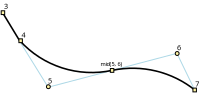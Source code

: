 <?xml version="1.0" encoding="UTF-8"?>
<dia:diagram xmlns:dia="http://www.lysator.liu.se/~alla/dia/"><dia:layer name="Background" visible="true"><dia:object type="Standard - Line" version="0" id="O0"><dia:attribute name="obj_pos"><dia:point val="2.416,5.764"/></dia:attribute><dia:attribute name="obj_bb"><dia:rectangle val="1.511,4.308;2.471,5.819"/></dia:attribute><dia:attribute name="conn_endpoints"><dia:point val="2.416,5.764"/><dia:point val="1.566,4.363"/></dia:attribute><dia:attribute name="numcp"><dia:int val="1"/></dia:attribute><dia:attribute name="line_width"><dia:real val="0.08"/></dia:attribute></dia:object><dia:object type="Standard - Line" version="0" id="O1"><dia:attribute name="obj_pos"><dia:point val="2.391,5.746"/></dia:attribute><dia:attribute name="obj_bb"><dia:rectangle val="2.37,5.725;3.849,8.084"/></dia:attribute><dia:attribute name="conn_endpoints"><dia:point val="2.391,5.746"/><dia:point val="3.828,8.064"/></dia:attribute><dia:attribute name="numcp"><dia:int val="1"/></dia:attribute><dia:attribute name="line_color"><dia:color val="#add8e6"/></dia:attribute><dia:attribute name="line_width"><dia:real val="0.03"/></dia:attribute></dia:object><dia:object type="Standard - Line" version="0" id="O2"><dia:attribute name="obj_pos"><dia:point val="10.278,6.376"/></dia:attribute><dia:attribute name="obj_bb"><dia:rectangle val="3.797,6.358;10.297,8.095"/></dia:attribute><dia:attribute name="conn_endpoints"><dia:point val="10.278,6.376"/><dia:point val="3.816,8.076"/></dia:attribute><dia:attribute name="numcp"><dia:int val="1"/></dia:attribute><dia:attribute name="line_color"><dia:color val="#add8e6"/></dia:attribute><dia:attribute name="line_width"><dia:real val="0.03"/></dia:attribute></dia:object><dia:object type="Standard - Arc" version="0" id="O3"><dia:attribute name="obj_pos"><dia:point val="2.411,5.74"/></dia:attribute><dia:attribute name="obj_bb"><dia:rectangle val="2.36,5.69;7.097,7.378"/></dia:attribute><dia:attribute name="conn_endpoints"><dia:point val="2.411,5.74"/><dia:point val="7.047,7.226"/></dia:attribute><dia:attribute name="curve_distance"><dia:real val="0.654"/></dia:attribute><dia:attribute name="line_width"><dia:real val="0.08"/></dia:attribute><dia:connections><dia:connection handle="1" to="O2" connection="0"/></dia:connections></dia:object><dia:object type="Standard - Arc" version="0" id="O4"><dia:attribute name="obj_pos"><dia:point val="7.047,7.226"/></dia:attribute><dia:attribute name="obj_bb"><dia:rectangle val="6.999,7.083;11.242,8.281"/></dia:attribute><dia:attribute name="conn_endpoints"><dia:point val="7.047,7.226"/><dia:point val="11.193,8.233"/></dia:attribute><dia:attribute name="curve_distance"><dia:real val="-0.479"/></dia:attribute><dia:attribute name="line_width"><dia:real val="0.08"/></dia:attribute><dia:connections><dia:connection handle="0" to="O2" connection="0"/></dia:connections></dia:object><dia:object type="Standard - Text" version="0" id="O5"><dia:attribute name="obj_pos"><dia:point val="2.599,5.581"/></dia:attribute><dia:attribute name="obj_bb"><dia:rectangle val="2.487,5.168;2.699,5.756"/></dia:attribute><dia:attribute name="text"><dia:composite type="text"><dia:attribute name="string"><dia:string>#4#</dia:string></dia:attribute><dia:attribute name="font"><dia:font family="sans" style="0" name="Courier"/></dia:attribute><dia:attribute name="height"><dia:real val="0.45"/></dia:attribute><dia:attribute name="pos"><dia:point val="2.599,5.581"/></dia:attribute><dia:attribute name="color"><dia:color val="#000000"/></dia:attribute><dia:attribute name="alignment"><dia:enum val="1"/></dia:attribute></dia:composite></dia:attribute></dia:object><dia:object type="Standard - Ellipse" version="0" id="O6"><dia:attribute name="obj_pos"><dia:point val="3.747,7.949"/></dia:attribute><dia:attribute name="obj_bb"><dia:rectangle val="3.737,7.939;3.95,8.154"/></dia:attribute><dia:attribute name="elem_corner"><dia:point val="3.747,7.949"/></dia:attribute><dia:attribute name="elem_width"><dia:real val="0.193"/></dia:attribute><dia:attribute name="elem_height"><dia:real val="0.195"/></dia:attribute><dia:attribute name="border_width"><dia:real val="0.02"/></dia:attribute><dia:attribute name="inner_color"><dia:color val="#fff4a4"/></dia:attribute></dia:object><dia:object type="Standard - Text" version="0" id="O7"><dia:attribute name="obj_pos"><dia:point val="3.93,7.885"/></dia:attribute><dia:attribute name="obj_bb"><dia:rectangle val="3.817,7.472;4.03,8.06"/></dia:attribute><dia:attribute name="text"><dia:composite type="text"><dia:attribute name="string"><dia:string>#5#</dia:string></dia:attribute><dia:attribute name="font"><dia:font family="sans" style="0" name="Courier"/></dia:attribute><dia:attribute name="height"><dia:real val="0.45"/></dia:attribute><dia:attribute name="pos"><dia:point val="3.93,7.885"/></dia:attribute><dia:attribute name="color"><dia:color val="#000000"/></dia:attribute><dia:attribute name="alignment"><dia:enum val="1"/></dia:attribute></dia:composite></dia:attribute></dia:object><dia:object type="Standard - Line" version="0" id="O8"><dia:attribute name="obj_pos"><dia:point val="10.274,6.384"/></dia:attribute><dia:attribute name="obj_bb"><dia:rectangle val="10.254,6.364;11.186,8.246"/></dia:attribute><dia:attribute name="conn_endpoints"><dia:point val="10.274,6.384"/><dia:point val="11.166,8.226"/></dia:attribute><dia:attribute name="numcp"><dia:int val="1"/></dia:attribute><dia:attribute name="line_color"><dia:color val="#add8e6"/></dia:attribute><dia:attribute name="line_width"><dia:real val="0.03"/></dia:attribute></dia:object><dia:object type="Standard - Box" version="0" id="O9"><dia:attribute name="obj_pos"><dia:point val="6.942,7.138"/></dia:attribute><dia:attribute name="obj_bb"><dia:rectangle val="6.932,7.128;7.126,7.336"/></dia:attribute><dia:attribute name="elem_corner"><dia:point val="6.942,7.138"/></dia:attribute><dia:attribute name="elem_width"><dia:real val="0.174"/></dia:attribute><dia:attribute name="elem_height"><dia:real val="0.189"/></dia:attribute><dia:attribute name="border_width"><dia:real val="0.02"/></dia:attribute><dia:attribute name="inner_color"><dia:color val="#fff4a4"/></dia:attribute><dia:attribute name="show_background"><dia:boolean val="true"/></dia:attribute></dia:object><dia:object type="Standard - Text" version="0" id="O10"><dia:attribute name="obj_pos"><dia:point val="6.997,7.016"/></dia:attribute><dia:attribute name="obj_bb"><dia:rectangle val="6.497,6.706;7.507,7.186"/></dia:attribute><dia:attribute name="text"><dia:composite type="text"><dia:attribute name="string"><dia:string>#mid(5, 6)#</dia:string></dia:attribute><dia:attribute name="font"><dia:font family="sans" style="0" name="Courier"/></dia:attribute><dia:attribute name="height"><dia:real val="0.35"/></dia:attribute><dia:attribute name="pos"><dia:point val="6.997,7.016"/></dia:attribute><dia:attribute name="color"><dia:color val="#000000"/></dia:attribute><dia:attribute name="alignment"><dia:enum val="1"/></dia:attribute></dia:composite></dia:attribute></dia:object><dia:object type="Standard - Text" version="0" id="O11"><dia:attribute name="obj_pos"><dia:point val="11.283,8.033"/></dia:attribute><dia:attribute name="obj_bb"><dia:rectangle val="11.171,7.62;11.383,8.208"/></dia:attribute><dia:attribute name="text"><dia:composite type="text"><dia:attribute name="string"><dia:string>#7#</dia:string></dia:attribute><dia:attribute name="font"><dia:font family="sans" style="0" name="Courier"/></dia:attribute><dia:attribute name="height"><dia:real val="0.45"/></dia:attribute><dia:attribute name="pos"><dia:point val="11.283,8.033"/></dia:attribute><dia:attribute name="color"><dia:color val="#000000"/></dia:attribute><dia:attribute name="alignment"><dia:enum val="1"/></dia:attribute></dia:composite></dia:attribute></dia:object><dia:object type="Standard - Text" version="0" id="O12"><dia:attribute name="obj_pos"><dia:point val="1.722,4.146"/></dia:attribute><dia:attribute name="obj_bb"><dia:rectangle val="1.609,3.734;1.822,4.321"/></dia:attribute><dia:attribute name="text"><dia:composite type="text"><dia:attribute name="string"><dia:string>#3#</dia:string></dia:attribute><dia:attribute name="font"><dia:font family="sans" style="0" name="Courier"/></dia:attribute><dia:attribute name="height"><dia:real val="0.45"/></dia:attribute><dia:attribute name="pos"><dia:point val="1.722,4.146"/></dia:attribute><dia:attribute name="color"><dia:color val="#000000"/></dia:attribute><dia:attribute name="alignment"><dia:enum val="1"/></dia:attribute></dia:composite></dia:attribute></dia:object><dia:object type="Standard - Box" version="0" id="O13"><dia:attribute name="obj_pos"><dia:point val="11.072,8.116"/></dia:attribute><dia:attribute name="obj_bb"><dia:rectangle val="11.062,8.106;11.255,8.315"/></dia:attribute><dia:attribute name="elem_corner"><dia:point val="11.072,8.116"/></dia:attribute><dia:attribute name="elem_width"><dia:real val="0.174"/></dia:attribute><dia:attribute name="elem_height"><dia:real val="0.189"/></dia:attribute><dia:attribute name="border_width"><dia:real val="0.02"/></dia:attribute><dia:attribute name="inner_color"><dia:color val="#fff4a4"/></dia:attribute><dia:attribute name="show_background"><dia:boolean val="true"/></dia:attribute></dia:object><dia:object type="Standard - Box" version="0" id="O14"><dia:attribute name="obj_pos"><dia:point val="2.37,5.654"/></dia:attribute><dia:attribute name="obj_bb"><dia:rectangle val="2.36,5.644;2.553,5.853"/></dia:attribute><dia:attribute name="elem_corner"><dia:point val="2.37,5.654"/></dia:attribute><dia:attribute name="elem_width"><dia:real val="0.174"/></dia:attribute><dia:attribute name="elem_height"><dia:real val="0.189"/></dia:attribute><dia:attribute name="border_width"><dia:real val="0.02"/></dia:attribute><dia:attribute name="inner_color"><dia:color val="#fff4a4"/></dia:attribute><dia:attribute name="show_background"><dia:boolean val="true"/></dia:attribute></dia:object><dia:object type="Standard - Box" version="0" id="O15"><dia:attribute name="obj_pos"><dia:point val="1.485,4.25"/></dia:attribute><dia:attribute name="obj_bb"><dia:rectangle val="1.475,4.24;1.669,4.449"/></dia:attribute><dia:attribute name="elem_corner"><dia:point val="1.485,4.25"/></dia:attribute><dia:attribute name="elem_width"><dia:real val="0.174"/></dia:attribute><dia:attribute name="elem_height"><dia:real val="0.189"/></dia:attribute><dia:attribute name="border_width"><dia:real val="0.02"/></dia:attribute><dia:attribute name="inner_color"><dia:color val="#fff4a4"/></dia:attribute><dia:attribute name="show_background"><dia:boolean val="true"/></dia:attribute></dia:object><dia:object type="Standard - Ellipse" version="0" id="O16"><dia:attribute name="obj_pos"><dia:point val="10.187,6.289"/></dia:attribute><dia:attribute name="obj_bb"><dia:rectangle val="10.177,6.279;10.39,6.494"/></dia:attribute><dia:attribute name="elem_corner"><dia:point val="10.187,6.289"/></dia:attribute><dia:attribute name="elem_width"><dia:real val="0.193"/></dia:attribute><dia:attribute name="elem_height"><dia:real val="0.195"/></dia:attribute><dia:attribute name="border_width"><dia:real val="0.02"/></dia:attribute><dia:attribute name="inner_color"><dia:color val="#fff4a4"/></dia:attribute></dia:object><dia:object type="Standard - Text" version="0" id="O17"><dia:attribute name="obj_pos"><dia:point val="10.37,6.224"/></dia:attribute><dia:attribute name="obj_bb"><dia:rectangle val="10.258,5.812;10.47,6.399"/></dia:attribute><dia:attribute name="text"><dia:composite type="text"><dia:attribute name="string"><dia:string>#6#</dia:string></dia:attribute><dia:attribute name="font"><dia:font family="sans" style="0" name="Courier"/></dia:attribute><dia:attribute name="height"><dia:real val="0.45"/></dia:attribute><dia:attribute name="pos"><dia:point val="10.37,6.224"/></dia:attribute><dia:attribute name="color"><dia:color val="#000000"/></dia:attribute><dia:attribute name="alignment"><dia:enum val="1"/></dia:attribute></dia:composite></dia:attribute></dia:object></dia:layer></dia:diagram>
